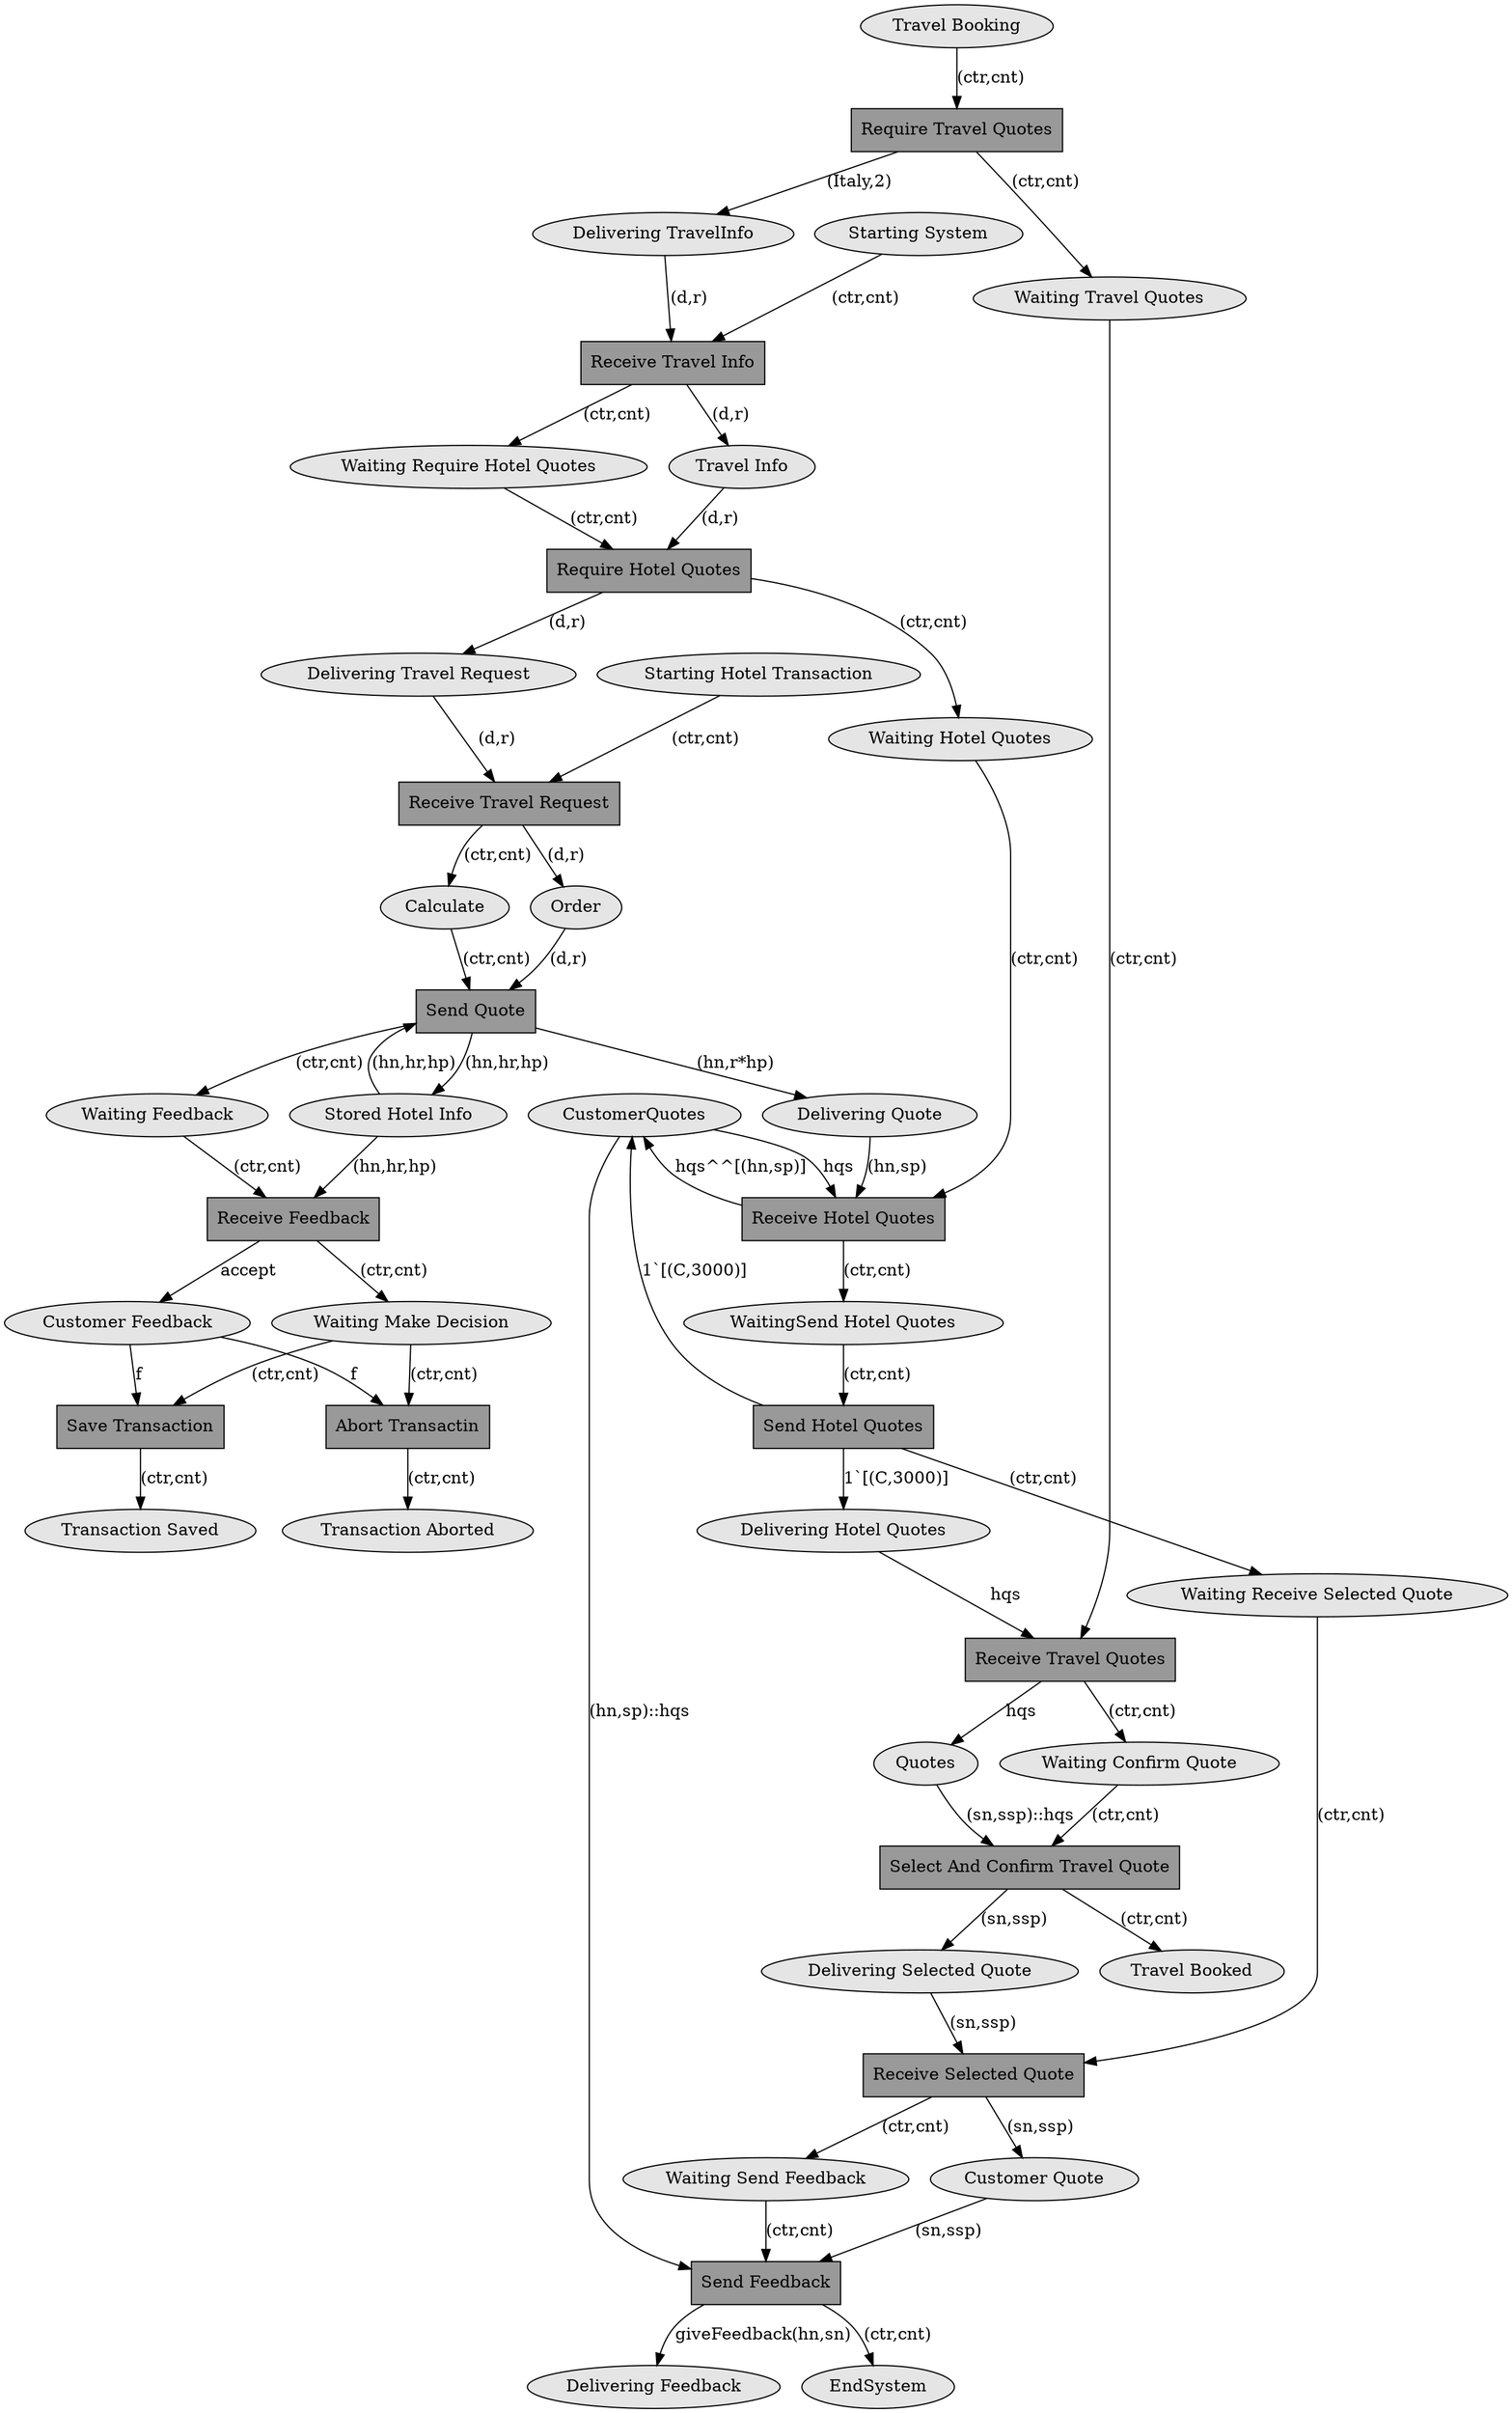 digraph {
	/* places */
	node [style=filled fillcolor=gray90 shape=ellipse]
	ID7525864733 [label="Waiting Receive Selected Quote"]
	ID7523986805 [label="WaitingSend Hotel Quotes"]
	ID7519845400 [label="Starting Hotel Transaction"]
	ID7523715397 [label="Delivering Quote"]
	ID7526904031 [label="Delivering Feedback"]
	ID0630741686 [label="Waiting Require Hotel Quotes"]
	ID7527192926 [label="Waiting Make Decision"]
	ID7527112962 [label="Customer Feedback"]
	ID0636388803 [label="EndSystem"]
	ID7517570715 [label="Travel Booked"]
	ID7518350287 [label="Starting System"]
	ID0635945548 [label="Customer Quote"]
	ID7522798855 [label="Stored Hotel Info"]
	ID7517194275 [label="Travel Booking"]
	ID7524454342 [label="Delivering Hotel Quotes"]
	ID7527529740 [label="Transaction Saved"]
	ID7527420386 [label="Transaction Aborted"]
	ID7526941223 [label="Waiting Feedback"]
	ID7517479513 [label="Waiting Confirm Quote"]
	ID7519620240 [label="Delivering Travel Request"]
	ID7518156195 [label="Delivering TravelInfo"]
	ID0634706515 [label="CustomerQuotes"]
	ID7520068351 [label="Order"]
	ID7517482662 [label="Quotes"]
	ID7523059481 [label="Calculate"]
	ID7518921583 [label="Waiting Hotel Quotes"]
	ID7525775190 [label="Delivering Selected Quote"]
	ID0630757885 [label="Travel Info"]
	ID7526773655 [label="Waiting Send Feedback"]
	ID7517400421 [label="Waiting Travel Quotes"]

	/* transitions */
	node [shape=box style=filled fillcolor=grey60]
	ID7526814838[label="Send Feedback"]
	ID7518343626[label="Require Hotel Quotes"]
	ID7519823123[label="Receive Travel Request"]
	ID7517228624[label="Require Travel Quotes"]
	ID7525858714[label="Receive Selected Quote"]
	ID7517529846[label="Select And Confirm Travel Quote"]
	ID0630579464[label="Receive Travel Info"]
	ID7519011115[label="Receive Hotel Quotes"]
	ID7527262055[label="Abort Transactin"]
	ID7517428073[label="Receive Travel Quotes"]
	ID7524013331[label="Send Hotel Quotes"]
	ID7523107525[label="Send Quote"]
	ID7526960967[label="Receive Feedback"]
	ID7527235132[label="Save Transaction"]

	/* arcs */
	ID7519845400->ID7519823123 [label="(ctr,cnt)"]
	ID7519011115->ID0634706515 [label="hqs^^[(hn,sp)]"]
	ID7523715397->ID7519011115 [label="(hn,sp)"]
	ID7525775190->ID7525858714 [label="(sn,ssp)"]
	ID0635945548->ID7526814838 [label="(sn,ssp)"]
	ID7523059481->ID7523107525 [label="(ctr,cnt)"]
	ID7517428073->ID7517479513 [label="(ctr,cnt)"]
	ID7524013331->ID7524454342 [label="1`[(C,3000)]"]
	ID7526960967->ID7527192926 [label="(ctr,cnt)"]
	ID7527192926->ID7527235132 [label="(ctr,cnt)"]
	ID7517194275->ID7517228624 [label="(ctr,cnt)"]
	ID7526814838->ID7526904031 [label="giveFeedback(hn,sn)"]
	ID7527262055->ID7527420386 [label="(ctr,cnt)"]
	ID7517228624->ID7517400421 [label="(ctr,cnt)"]
	ID7517482662->ID7517529846 [label="(sn,ssp)::hqs"]
	ID7522798855->ID7526960967 [label="(hn,hr,hp)"]
	ID7524013331->ID7525864733 [label="(ctr,cnt)"]
	ID7517400421->ID7517428073 [label="(ctr,cnt)"]
	ID0630757885->ID7518343626 [label="(d,r)"]
	ID7527112962->ID7527235132 [label="f"]
	ID7519823123->ID7523059481 [label="(ctr,cnt)"]
	ID7524013331->ID0634706515 [label="1`[(C,3000)]"]
	ID7519620240->ID7519823123 [label="(d,r)"]
	ID7524454342->ID7517428073 [label="hqs"]
	ID7519823123->ID7520068351 [label="(d,r)"]
	ID7523107525->ID7526941223 [label="(ctr,cnt)"]
	ID0630579464->ID0630741686 [label="(ctr,cnt)"]
	ID7523986805->ID7524013331 [label="(ctr,cnt)"]
	ID7517228624->ID7518156195 [label="(Italy,2)"]
	ID7526960967->ID7527112962 [label="accept"]
	ID7526773655->ID7526814838 [label="(ctr,cnt)"]
	ID7522798855->ID7523107525 [label="(hn,hr,hp)"]
	ID7523107525->ID7522798855 [label="(hn,hr,hp)"]
	ID7518350287->ID0630579464 [label="(ctr,cnt)"]
	ID7517529846->ID7525775190 [label="(sn,ssp)"]
	ID0630741686->ID7518343626 [label="(ctr,cnt)"]
	ID7520068351->ID7523107525 [label="(d,r)"]
	ID7525858714->ID7526773655 [label="(ctr,cnt)"]
	ID7518156195->ID0630579464 [label="(d,r)"]
	ID7517479513->ID7517529846 [label="(ctr,cnt)"]
	ID7518343626->ID7519620240 [label="(d,r)"]
	ID7527112962->ID7527262055 [label="f"]
	ID0630579464->ID0630757885 [label="(d,r)"]
	ID7527192926->ID7527262055 [label="(ctr,cnt)"]
	ID7518921583->ID7519011115 [label="(ctr,cnt)"]
	ID0634706515->ID7519011115 [label="hqs"]
	ID7517428073->ID7517482662 [label="hqs"]
	ID7523107525->ID7523715397 [label="(hn,r*hp)"]
	ID7525858714->ID0635945548 [label="(sn,ssp)"]
	ID7525864733->ID7525858714 [label="(ctr,cnt)"]
	ID7518343626->ID7518921583 [label="(ctr,cnt)"]
	ID7526941223->ID7526960967 [label="(ctr,cnt)"]
	ID7519011115->ID7523986805 [label="(ctr,cnt)"]
	ID7517529846->ID7517570715 [label="(ctr,cnt)"]
	ID0634706515->ID7526814838 [label="(hn,sp)::hqs"]
	ID7526814838->ID0636388803 [label="(ctr,cnt)"]
	ID7527235132->ID7527529740 [label="(ctr,cnt)"]
}